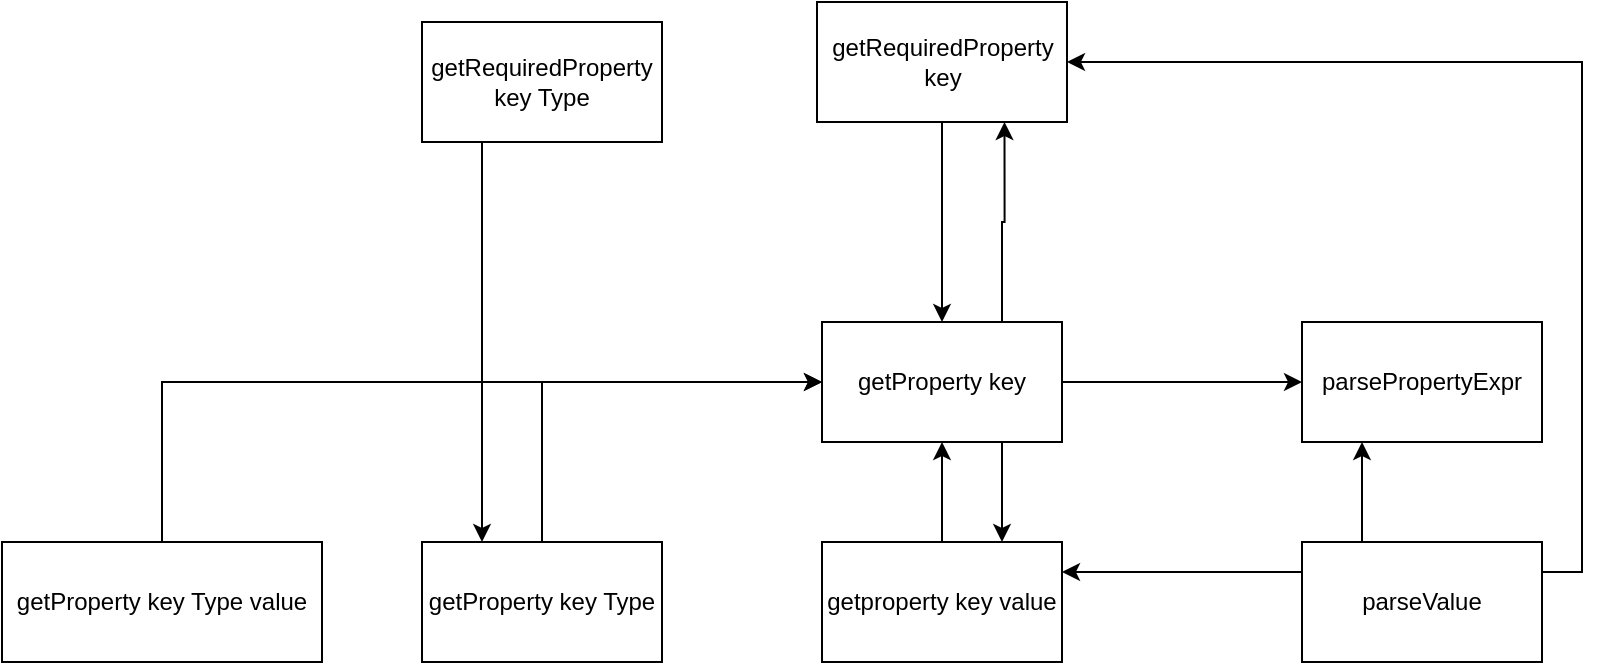<mxfile version="21.1.2" type="device">
  <diagram id="C5RBs43oDa-KdzZeNtuy" name="Page-1">
    <mxGraphModel dx="2073" dy="867" grid="1" gridSize="10" guides="1" tooltips="1" connect="1" arrows="1" fold="1" page="1" pageScale="1" pageWidth="827" pageHeight="1169" math="0" shadow="0">
      <root>
        <mxCell id="WIyWlLk6GJQsqaUBKTNV-0" />
        <mxCell id="WIyWlLk6GJQsqaUBKTNV-1" parent="WIyWlLk6GJQsqaUBKTNV-0" />
        <mxCell id="gXixJhagxnB5HT9Ok7Zx-3" style="edgeStyle=orthogonalEdgeStyle;rounded=0;orthogonalLoop=1;jettySize=auto;html=1;exitX=1;exitY=0.5;exitDx=0;exitDy=0;entryX=0;entryY=0.5;entryDx=0;entryDy=0;" parent="WIyWlLk6GJQsqaUBKTNV-1" source="gXixJhagxnB5HT9Ok7Zx-0" target="gXixJhagxnB5HT9Ok7Zx-2" edge="1">
          <mxGeometry relative="1" as="geometry" />
        </mxCell>
        <mxCell id="gXixJhagxnB5HT9Ok7Zx-5" style="edgeStyle=orthogonalEdgeStyle;rounded=0;orthogonalLoop=1;jettySize=auto;html=1;exitX=0.75;exitY=1;exitDx=0;exitDy=0;entryX=0.75;entryY=0;entryDx=0;entryDy=0;" parent="WIyWlLk6GJQsqaUBKTNV-1" source="gXixJhagxnB5HT9Ok7Zx-0" target="gXixJhagxnB5HT9Ok7Zx-1" edge="1">
          <mxGeometry relative="1" as="geometry" />
        </mxCell>
        <mxCell id="gXixJhagxnB5HT9Ok7Zx-17" style="edgeStyle=orthogonalEdgeStyle;rounded=0;orthogonalLoop=1;jettySize=auto;html=1;exitX=0.75;exitY=0;exitDx=0;exitDy=0;entryX=0.75;entryY=1;entryDx=0;entryDy=0;" parent="WIyWlLk6GJQsqaUBKTNV-1" source="gXixJhagxnB5HT9Ok7Zx-0" target="gXixJhagxnB5HT9Ok7Zx-11" edge="1">
          <mxGeometry relative="1" as="geometry" />
        </mxCell>
        <mxCell id="gXixJhagxnB5HT9Ok7Zx-0" value="getProperty key" style="rounded=0;whiteSpace=wrap;html=1;" parent="WIyWlLk6GJQsqaUBKTNV-1" vertex="1">
          <mxGeometry x="400" y="180" width="120" height="60" as="geometry" />
        </mxCell>
        <mxCell id="gXixJhagxnB5HT9Ok7Zx-4" style="edgeStyle=orthogonalEdgeStyle;rounded=0;orthogonalLoop=1;jettySize=auto;html=1;exitX=0.5;exitY=0;exitDx=0;exitDy=0;entryX=0.5;entryY=1;entryDx=0;entryDy=0;" parent="WIyWlLk6GJQsqaUBKTNV-1" source="gXixJhagxnB5HT9Ok7Zx-1" target="gXixJhagxnB5HT9Ok7Zx-0" edge="1">
          <mxGeometry relative="1" as="geometry" />
        </mxCell>
        <mxCell id="gXixJhagxnB5HT9Ok7Zx-1" value="getproperty key value" style="whiteSpace=wrap;html=1;" parent="WIyWlLk6GJQsqaUBKTNV-1" vertex="1">
          <mxGeometry x="400" y="290" width="120" height="60" as="geometry" />
        </mxCell>
        <mxCell id="gXixJhagxnB5HT9Ok7Zx-2" value="parsePropertyExpr" style="rounded=0;whiteSpace=wrap;html=1;" parent="WIyWlLk6GJQsqaUBKTNV-1" vertex="1">
          <mxGeometry x="640" y="180" width="120" height="60" as="geometry" />
        </mxCell>
        <mxCell id="gXixJhagxnB5HT9Ok7Zx-8" style="edgeStyle=orthogonalEdgeStyle;rounded=0;orthogonalLoop=1;jettySize=auto;html=1;exitX=0.5;exitY=0;exitDx=0;exitDy=0;entryX=0;entryY=0.5;entryDx=0;entryDy=0;" parent="WIyWlLk6GJQsqaUBKTNV-1" source="gXixJhagxnB5HT9Ok7Zx-7" target="gXixJhagxnB5HT9Ok7Zx-0" edge="1">
          <mxGeometry relative="1" as="geometry" />
        </mxCell>
        <mxCell id="gXixJhagxnB5HT9Ok7Zx-7" value="getProperty key Type" style="whiteSpace=wrap;html=1;" parent="WIyWlLk6GJQsqaUBKTNV-1" vertex="1">
          <mxGeometry x="200" y="290" width="120" height="60" as="geometry" />
        </mxCell>
        <mxCell id="gXixJhagxnB5HT9Ok7Zx-10" style="edgeStyle=orthogonalEdgeStyle;rounded=0;orthogonalLoop=1;jettySize=auto;html=1;exitX=0.5;exitY=0;exitDx=0;exitDy=0;entryX=0;entryY=0.5;entryDx=0;entryDy=0;" parent="WIyWlLk6GJQsqaUBKTNV-1" source="gXixJhagxnB5HT9Ok7Zx-9" target="gXixJhagxnB5HT9Ok7Zx-0" edge="1">
          <mxGeometry relative="1" as="geometry" />
        </mxCell>
        <mxCell id="gXixJhagxnB5HT9Ok7Zx-9" value="getProperty key Type value" style="whiteSpace=wrap;html=1;" parent="WIyWlLk6GJQsqaUBKTNV-1" vertex="1">
          <mxGeometry x="-10" y="290" width="160" height="60" as="geometry" />
        </mxCell>
        <mxCell id="gXixJhagxnB5HT9Ok7Zx-14" style="edgeStyle=orthogonalEdgeStyle;rounded=0;orthogonalLoop=1;jettySize=auto;html=1;exitX=0.5;exitY=1;exitDx=0;exitDy=0;entryX=0.5;entryY=0;entryDx=0;entryDy=0;" parent="WIyWlLk6GJQsqaUBKTNV-1" source="gXixJhagxnB5HT9Ok7Zx-11" target="gXixJhagxnB5HT9Ok7Zx-0" edge="1">
          <mxGeometry relative="1" as="geometry" />
        </mxCell>
        <mxCell id="gXixJhagxnB5HT9Ok7Zx-11" value="getRequiredProperty key" style="whiteSpace=wrap;html=1;" parent="WIyWlLk6GJQsqaUBKTNV-1" vertex="1">
          <mxGeometry x="397.5" y="20" width="125" height="60" as="geometry" />
        </mxCell>
        <mxCell id="gXixJhagxnB5HT9Ok7Zx-18" style="edgeStyle=orthogonalEdgeStyle;rounded=0;orthogonalLoop=1;jettySize=auto;html=1;exitX=0.25;exitY=1;exitDx=0;exitDy=0;entryX=0.25;entryY=0;entryDx=0;entryDy=0;" parent="WIyWlLk6GJQsqaUBKTNV-1" source="gXixJhagxnB5HT9Ok7Zx-16" target="gXixJhagxnB5HT9Ok7Zx-7" edge="1">
          <mxGeometry relative="1" as="geometry" />
        </mxCell>
        <mxCell id="gXixJhagxnB5HT9Ok7Zx-16" value="getRequiredProperty key Type" style="whiteSpace=wrap;html=1;" parent="WIyWlLk6GJQsqaUBKTNV-1" vertex="1">
          <mxGeometry x="200" y="30" width="120" height="60" as="geometry" />
        </mxCell>
        <mxCell id="gXixJhagxnB5HT9Ok7Zx-20" style="edgeStyle=orthogonalEdgeStyle;rounded=0;orthogonalLoop=1;jettySize=auto;html=1;exitX=0.25;exitY=0;exitDx=0;exitDy=0;entryX=0.25;entryY=1;entryDx=0;entryDy=0;" parent="WIyWlLk6GJQsqaUBKTNV-1" source="gXixJhagxnB5HT9Ok7Zx-19" target="gXixJhagxnB5HT9Ok7Zx-2" edge="1">
          <mxGeometry relative="1" as="geometry" />
        </mxCell>
        <mxCell id="gXixJhagxnB5HT9Ok7Zx-21" style="edgeStyle=orthogonalEdgeStyle;rounded=0;orthogonalLoop=1;jettySize=auto;html=1;exitX=0;exitY=0.25;exitDx=0;exitDy=0;entryX=1;entryY=0.25;entryDx=0;entryDy=0;" parent="WIyWlLk6GJQsqaUBKTNV-1" source="gXixJhagxnB5HT9Ok7Zx-19" target="gXixJhagxnB5HT9Ok7Zx-1" edge="1">
          <mxGeometry relative="1" as="geometry" />
        </mxCell>
        <mxCell id="gXixJhagxnB5HT9Ok7Zx-22" style="edgeStyle=orthogonalEdgeStyle;rounded=0;orthogonalLoop=1;jettySize=auto;html=1;exitX=1;exitY=0.25;exitDx=0;exitDy=0;entryX=1;entryY=0.5;entryDx=0;entryDy=0;" parent="WIyWlLk6GJQsqaUBKTNV-1" source="gXixJhagxnB5HT9Ok7Zx-19" target="gXixJhagxnB5HT9Ok7Zx-11" edge="1">
          <mxGeometry relative="1" as="geometry" />
        </mxCell>
        <mxCell id="gXixJhagxnB5HT9Ok7Zx-19" value="parseValue" style="whiteSpace=wrap;html=1;" parent="WIyWlLk6GJQsqaUBKTNV-1" vertex="1">
          <mxGeometry x="640" y="290" width="120" height="60" as="geometry" />
        </mxCell>
      </root>
    </mxGraphModel>
  </diagram>
</mxfile>
